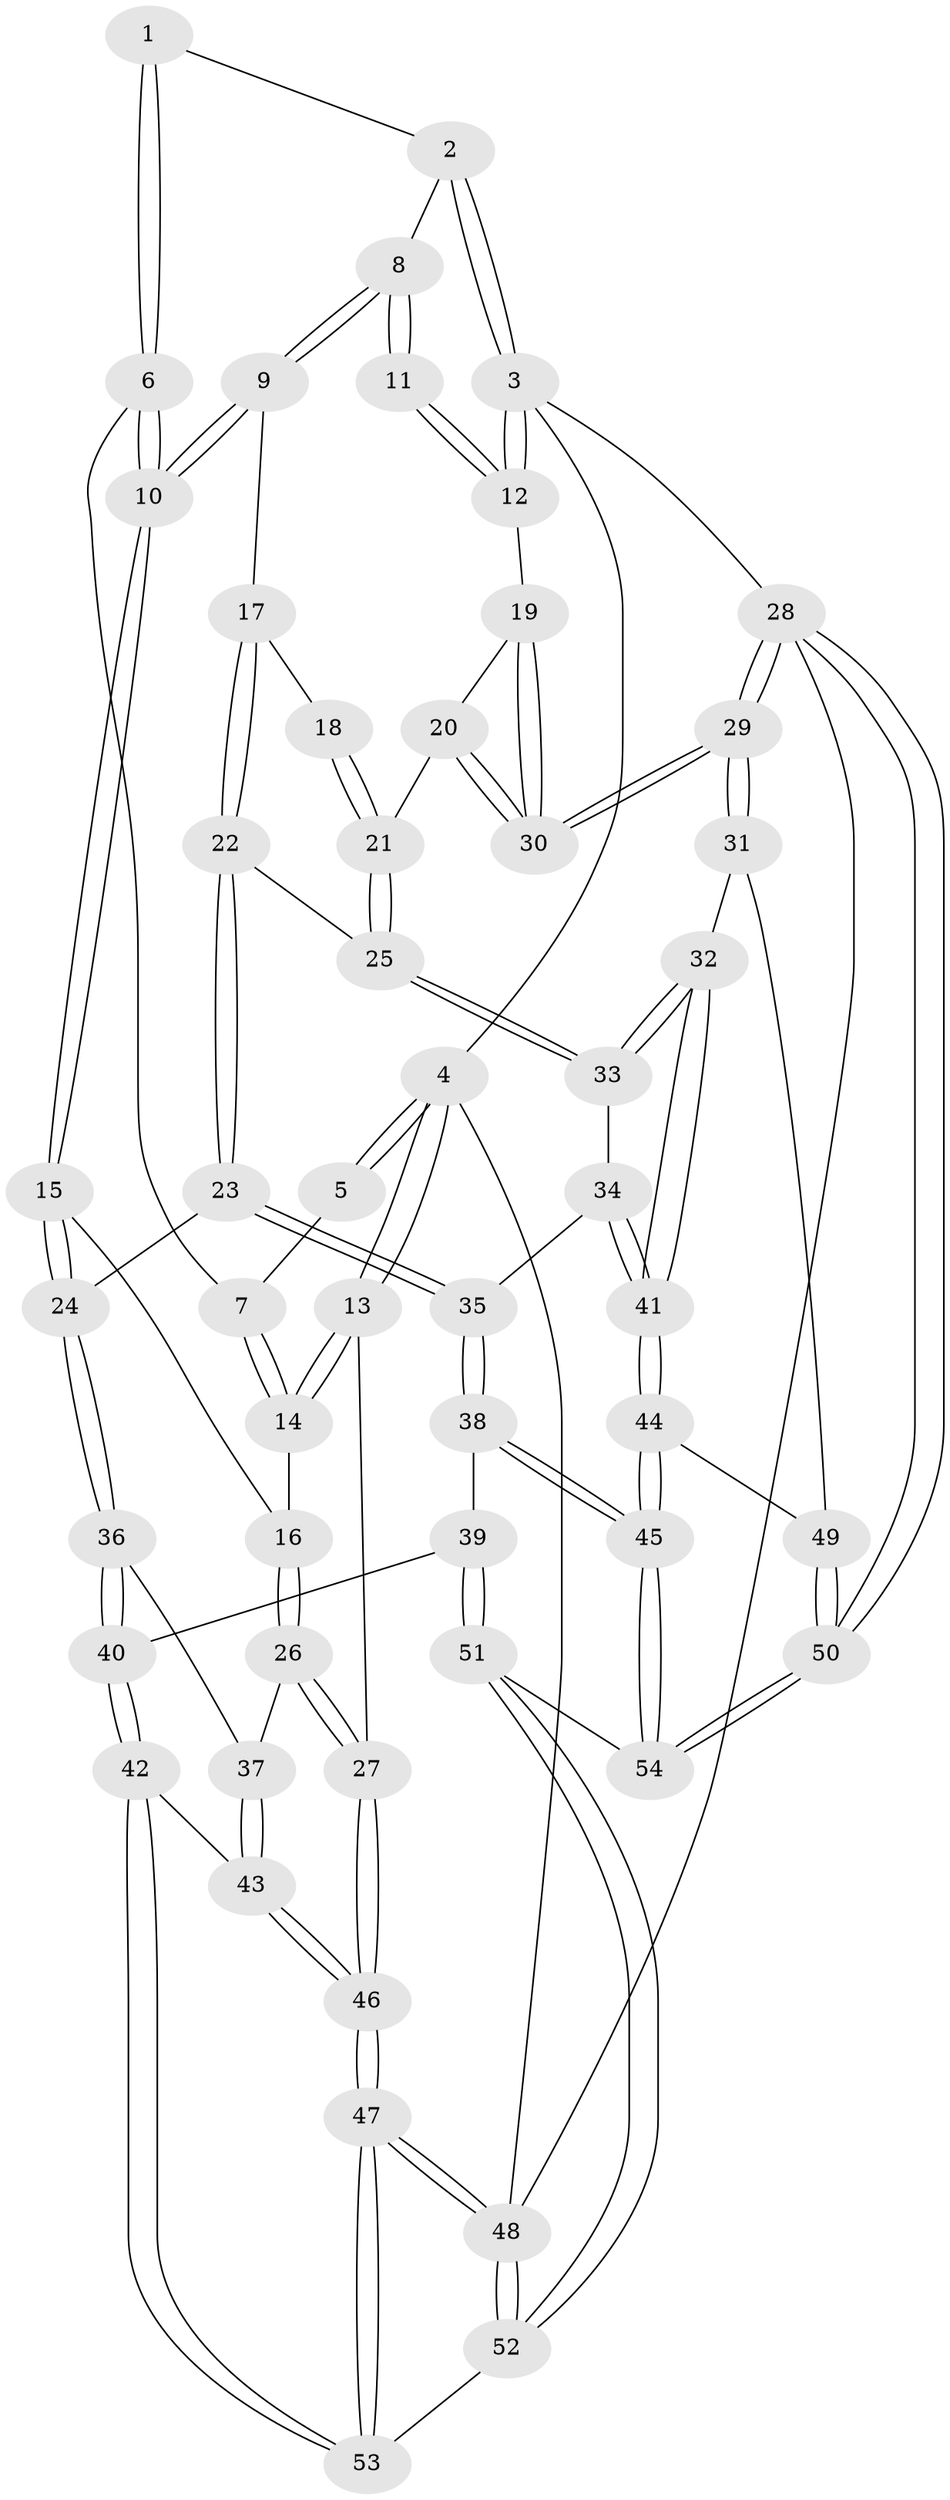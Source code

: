 // Generated by graph-tools (version 1.1) at 2025/02/03/09/25 05:02:03]
// undirected, 54 vertices, 132 edges
graph export_dot {
graph [start="1"]
  node [color=gray90,style=filled];
  1 [pos="+0.33109672187580724+0"];
  2 [pos="+0.3991955233315067+0"];
  3 [pos="+1+0"];
  4 [pos="+0+0"];
  5 [pos="+0.15449011965964243+0"];
  6 [pos="+0.2468667581534591+0.22540859105153158"];
  7 [pos="+0.06048424164244238+0.2269443022409078"];
  8 [pos="+0.5304917014911644+0.14904663344844998"];
  9 [pos="+0.5338461739444766+0.26875673931407307"];
  10 [pos="+0.30084492782259464+0.35631699455736016"];
  11 [pos="+1+0.03939478064872434"];
  12 [pos="+1+0"];
  13 [pos="+0+0.27982780442569966"];
  14 [pos="+0.00014515547495733244+0.2746925737207441"];
  15 [pos="+0.2551560572704214+0.4662502596043196"];
  16 [pos="+0.1347154240717566+0.417734081237229"];
  17 [pos="+0.555930740970316+0.29408542475854743"];
  18 [pos="+0.8356627414311278+0.2754222367983921"];
  19 [pos="+1+0.18199304778149936"];
  20 [pos="+0.8209103539398828+0.4947735922441311"];
  21 [pos="+0.7907445664965088+0.48686613685810526"];
  22 [pos="+0.5768484000207781+0.3928330749068341"];
  23 [pos="+0.5128794112776932+0.5418192178967526"];
  24 [pos="+0.2611943024130864+0.49098852897562056"];
  25 [pos="+0.7904849479615549+0.487025701102073"];
  26 [pos="+0+0.5731968960662281"];
  27 [pos="+0+0.5747274815124584"];
  28 [pos="+1+1"];
  29 [pos="+1+0.6423025098567974"];
  30 [pos="+1+0.6113674113060888"];
  31 [pos="+1+0.6949484182755818"];
  32 [pos="+0.7674130139893562+0.6441646186736626"];
  33 [pos="+0.7743792604579326+0.5195152228807685"];
  34 [pos="+0.556564563658425+0.5904585007877389"];
  35 [pos="+0.5325721481882738+0.582077332979137"];
  36 [pos="+0.24987573420244416+0.5253774058792413"];
  37 [pos="+0.019195717910060122+0.607995791386949"];
  38 [pos="+0.4517519027576333+0.7454587483611279"];
  39 [pos="+0.38545187773543+0.7675402786282912"];
  40 [pos="+0.26743765877756065+0.7344577079750998"];
  41 [pos="+0.7088064294683175+0.7367962218019942"];
  42 [pos="+0.2061242809184596+0.7874269712327063"];
  43 [pos="+0.1315255085754404+0.7767202715252052"];
  44 [pos="+0.7094020051909811+0.8055012223332182"];
  45 [pos="+0.6660110097170948+0.8669201469043077"];
  46 [pos="+0+0.9249266897007883"];
  47 [pos="+0+1"];
  48 [pos="+0+1"];
  49 [pos="+0.8736163549517275+0.8040648260209734"];
  50 [pos="+1+1"];
  51 [pos="+0.4552997637602326+1"];
  52 [pos="+0.23583820082770582+1"];
  53 [pos="+0.2043309668069166+0.873106442006428"];
  54 [pos="+0.6410643380661355+1"];
  1 -- 2;
  1 -- 6;
  1 -- 6;
  2 -- 3;
  2 -- 3;
  2 -- 8;
  3 -- 4;
  3 -- 12;
  3 -- 12;
  3 -- 28;
  4 -- 5;
  4 -- 5;
  4 -- 13;
  4 -- 13;
  4 -- 48;
  5 -- 7;
  6 -- 7;
  6 -- 10;
  6 -- 10;
  7 -- 14;
  7 -- 14;
  8 -- 9;
  8 -- 9;
  8 -- 11;
  8 -- 11;
  9 -- 10;
  9 -- 10;
  9 -- 17;
  10 -- 15;
  10 -- 15;
  11 -- 12;
  11 -- 12;
  12 -- 19;
  13 -- 14;
  13 -- 14;
  13 -- 27;
  14 -- 16;
  15 -- 16;
  15 -- 24;
  15 -- 24;
  16 -- 26;
  16 -- 26;
  17 -- 18;
  17 -- 22;
  17 -- 22;
  18 -- 21;
  18 -- 21;
  19 -- 20;
  19 -- 30;
  19 -- 30;
  20 -- 21;
  20 -- 30;
  20 -- 30;
  21 -- 25;
  21 -- 25;
  22 -- 23;
  22 -- 23;
  22 -- 25;
  23 -- 24;
  23 -- 35;
  23 -- 35;
  24 -- 36;
  24 -- 36;
  25 -- 33;
  25 -- 33;
  26 -- 27;
  26 -- 27;
  26 -- 37;
  27 -- 46;
  27 -- 46;
  28 -- 29;
  28 -- 29;
  28 -- 50;
  28 -- 50;
  28 -- 48;
  29 -- 30;
  29 -- 30;
  29 -- 31;
  29 -- 31;
  31 -- 32;
  31 -- 49;
  32 -- 33;
  32 -- 33;
  32 -- 41;
  32 -- 41;
  33 -- 34;
  34 -- 35;
  34 -- 41;
  34 -- 41;
  35 -- 38;
  35 -- 38;
  36 -- 37;
  36 -- 40;
  36 -- 40;
  37 -- 43;
  37 -- 43;
  38 -- 39;
  38 -- 45;
  38 -- 45;
  39 -- 40;
  39 -- 51;
  39 -- 51;
  40 -- 42;
  40 -- 42;
  41 -- 44;
  41 -- 44;
  42 -- 43;
  42 -- 53;
  42 -- 53;
  43 -- 46;
  43 -- 46;
  44 -- 45;
  44 -- 45;
  44 -- 49;
  45 -- 54;
  45 -- 54;
  46 -- 47;
  46 -- 47;
  47 -- 48;
  47 -- 48;
  47 -- 53;
  47 -- 53;
  48 -- 52;
  48 -- 52;
  49 -- 50;
  49 -- 50;
  50 -- 54;
  50 -- 54;
  51 -- 52;
  51 -- 52;
  51 -- 54;
  52 -- 53;
}
